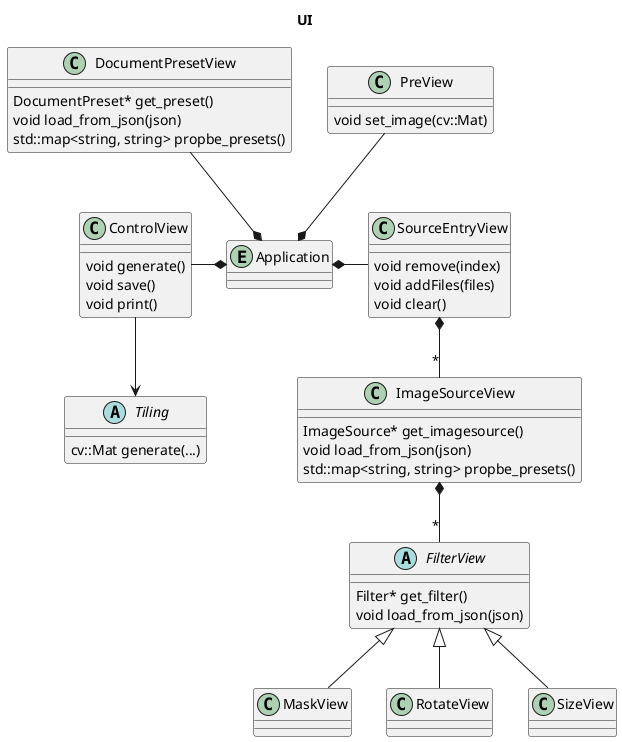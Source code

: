 @startuml ui

title UI

entity Application {
}


class SourceEntryView {
    void remove(index)
    void addFiles(files)
    void clear()
}
Application *- SourceEntryView

class ImageSourceView {
    ImageSource* get_imagesource()
    void load_from_json(json)
    std::map<string, string> propbe_presets()
}
SourceEntryView *-- "*" ImageSourceView

abstract FilterView {
    Filter* get_filter()
    void load_from_json(json)
}
ImageSourceView *-- "*" FilterView

class MaskView {
}
FilterView <|-- MaskView

class RotateView {
}
FilterView <|-- RotateView

class SizeView {
}
FilterView <|-- SizeView


class DocumentPresetView {
    DocumentPreset* get_preset()
    void load_from_json(json)
    std::map<string, string> propbe_presets()
}
DocumentPresetView --* Application


class ControlView {
    void generate()
    void save()
    void print()
}
ControlView -* Application

class PreView{
    void set_image(cv::Mat)
}
PreView --* Application


abstract Tiling {
    cv::Mat generate(...)
}
ControlView --> Tiling

@enduml
